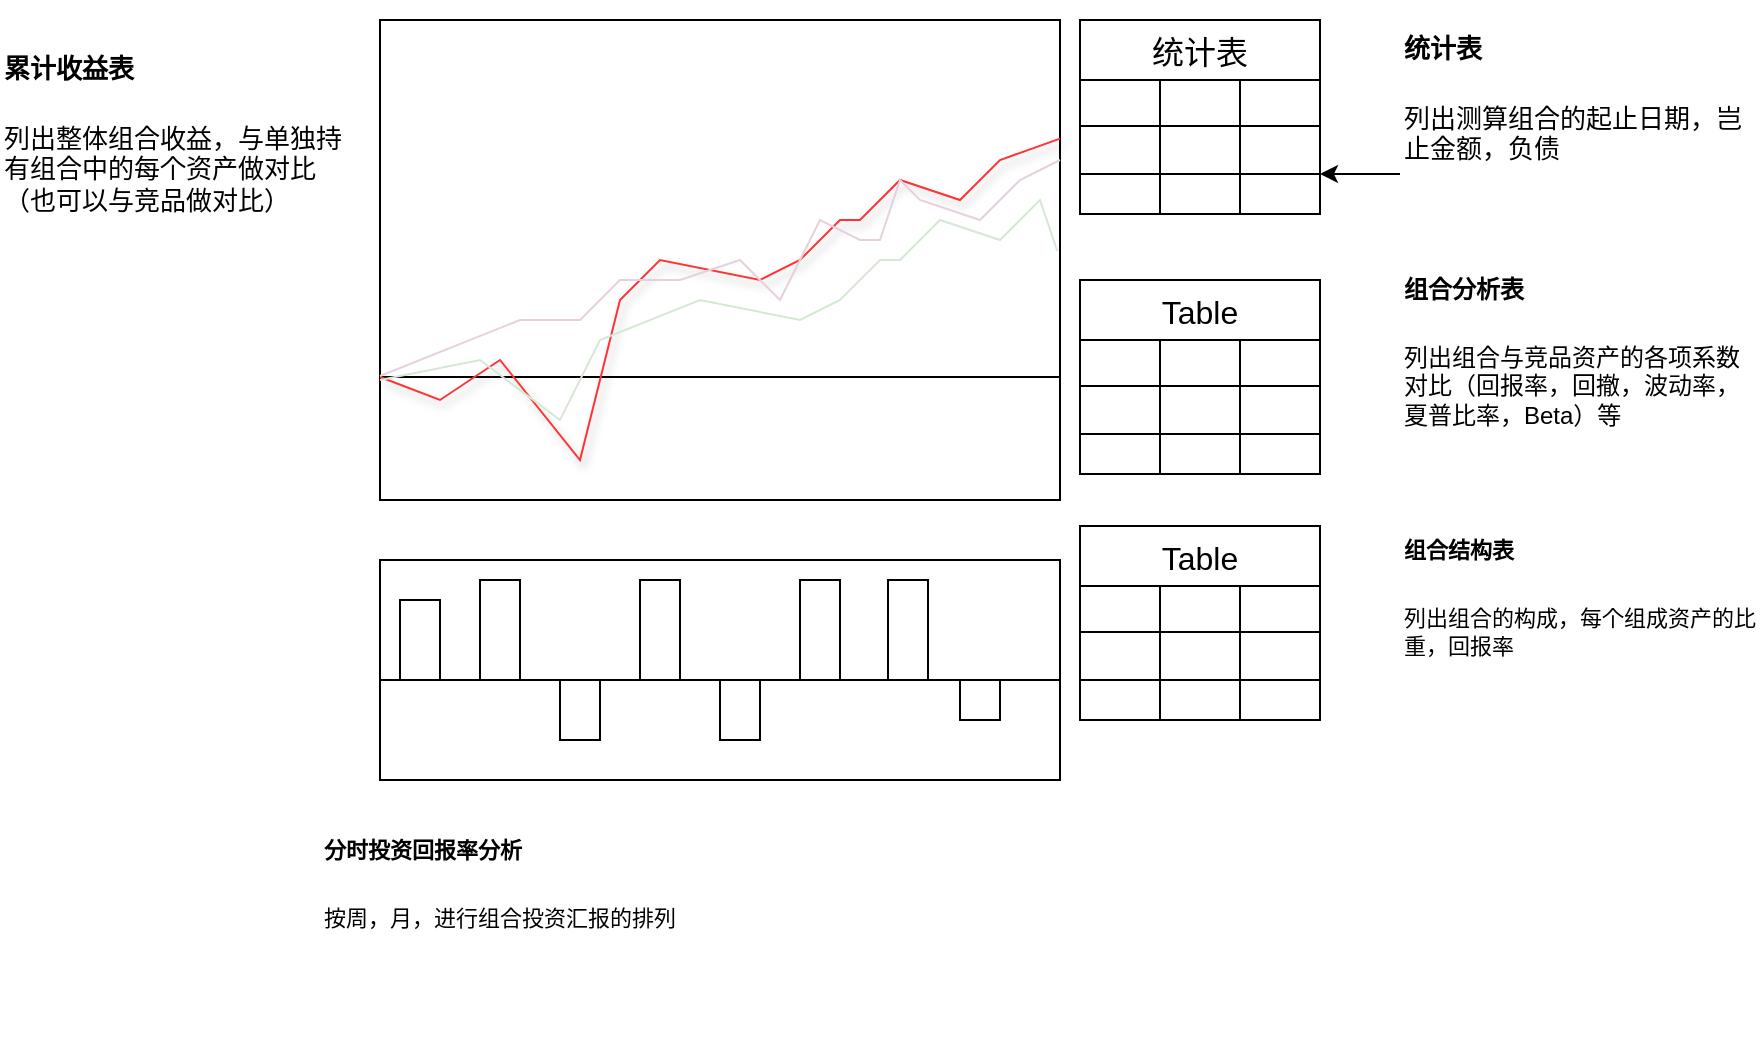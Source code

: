 <mxfile version="26.2.12">
  <diagram name="Page-1" id="thoeQhLaUIlAeaY37Q_6">
    <mxGraphModel dx="1712" dy="518" grid="1" gridSize="10" guides="1" tooltips="1" connect="1" arrows="1" fold="1" page="1" pageScale="1" pageWidth="827" pageHeight="1169" math="0" shadow="0">
      <root>
        <mxCell id="0" />
        <mxCell id="1" parent="0" />
        <mxCell id="1VlmSRWmxTNn3Guo2VhC-105" value="" style="rounded=0;whiteSpace=wrap;html=1;" vertex="1" parent="1">
          <mxGeometry x="150" y="320" width="340" height="110" as="geometry" />
        </mxCell>
        <mxCell id="1VlmSRWmxTNn3Guo2VhC-66" value="统计表" style="shape=table;startSize=30;container=1;collapsible=0;childLayout=tableLayout;strokeColor=default;fontSize=16;" vertex="1" parent="1">
          <mxGeometry x="500" y="50" width="120" height="97" as="geometry" />
        </mxCell>
        <mxCell id="1VlmSRWmxTNn3Guo2VhC-67" value="" style="shape=tableRow;horizontal=0;startSize=0;swimlaneHead=0;swimlaneBody=0;strokeColor=inherit;top=0;left=0;bottom=0;right=0;collapsible=0;dropTarget=0;fillColor=none;points=[[0,0.5],[1,0.5]];portConstraint=eastwest;fontSize=16;" vertex="1" parent="1VlmSRWmxTNn3Guo2VhC-66">
          <mxGeometry y="30" width="120" height="23" as="geometry" />
        </mxCell>
        <mxCell id="1VlmSRWmxTNn3Guo2VhC-68" value="" style="shape=partialRectangle;html=1;whiteSpace=wrap;connectable=0;strokeColor=inherit;overflow=hidden;fillColor=none;top=0;left=0;bottom=0;right=0;pointerEvents=1;fontSize=16;" vertex="1" parent="1VlmSRWmxTNn3Guo2VhC-67">
          <mxGeometry width="40" height="23" as="geometry">
            <mxRectangle width="40" height="23" as="alternateBounds" />
          </mxGeometry>
        </mxCell>
        <mxCell id="1VlmSRWmxTNn3Guo2VhC-69" value="" style="shape=partialRectangle;html=1;whiteSpace=wrap;connectable=0;strokeColor=inherit;overflow=hidden;fillColor=none;top=0;left=0;bottom=0;right=0;pointerEvents=1;fontSize=16;" vertex="1" parent="1VlmSRWmxTNn3Guo2VhC-67">
          <mxGeometry x="40" width="40" height="23" as="geometry">
            <mxRectangle width="40" height="23" as="alternateBounds" />
          </mxGeometry>
        </mxCell>
        <mxCell id="1VlmSRWmxTNn3Guo2VhC-70" value="" style="shape=partialRectangle;html=1;whiteSpace=wrap;connectable=0;strokeColor=inherit;overflow=hidden;fillColor=none;top=0;left=0;bottom=0;right=0;pointerEvents=1;fontSize=16;" vertex="1" parent="1VlmSRWmxTNn3Guo2VhC-67">
          <mxGeometry x="80" width="40" height="23" as="geometry">
            <mxRectangle width="40" height="23" as="alternateBounds" />
          </mxGeometry>
        </mxCell>
        <mxCell id="1VlmSRWmxTNn3Guo2VhC-71" value="" style="shape=tableRow;horizontal=0;startSize=0;swimlaneHead=0;swimlaneBody=0;strokeColor=inherit;top=0;left=0;bottom=0;right=0;collapsible=0;dropTarget=0;fillColor=none;points=[[0,0.5],[1,0.5]];portConstraint=eastwest;fontSize=16;" vertex="1" parent="1VlmSRWmxTNn3Guo2VhC-66">
          <mxGeometry y="53" width="120" height="24" as="geometry" />
        </mxCell>
        <mxCell id="1VlmSRWmxTNn3Guo2VhC-72" value="" style="shape=partialRectangle;html=1;whiteSpace=wrap;connectable=0;strokeColor=inherit;overflow=hidden;fillColor=none;top=0;left=0;bottom=0;right=0;pointerEvents=1;fontSize=16;" vertex="1" parent="1VlmSRWmxTNn3Guo2VhC-71">
          <mxGeometry width="40" height="24" as="geometry">
            <mxRectangle width="40" height="24" as="alternateBounds" />
          </mxGeometry>
        </mxCell>
        <mxCell id="1VlmSRWmxTNn3Guo2VhC-73" value="" style="shape=partialRectangle;html=1;whiteSpace=wrap;connectable=0;strokeColor=inherit;overflow=hidden;fillColor=none;top=0;left=0;bottom=0;right=0;pointerEvents=1;fontSize=16;" vertex="1" parent="1VlmSRWmxTNn3Guo2VhC-71">
          <mxGeometry x="40" width="40" height="24" as="geometry">
            <mxRectangle width="40" height="24" as="alternateBounds" />
          </mxGeometry>
        </mxCell>
        <mxCell id="1VlmSRWmxTNn3Guo2VhC-74" value="" style="shape=partialRectangle;html=1;whiteSpace=wrap;connectable=0;strokeColor=inherit;overflow=hidden;fillColor=none;top=0;left=0;bottom=0;right=0;pointerEvents=1;fontSize=16;" vertex="1" parent="1VlmSRWmxTNn3Guo2VhC-71">
          <mxGeometry x="80" width="40" height="24" as="geometry">
            <mxRectangle width="40" height="24" as="alternateBounds" />
          </mxGeometry>
        </mxCell>
        <mxCell id="1VlmSRWmxTNn3Guo2VhC-75" value="" style="shape=tableRow;horizontal=0;startSize=0;swimlaneHead=0;swimlaneBody=0;strokeColor=inherit;top=0;left=0;bottom=0;right=0;collapsible=0;dropTarget=0;fillColor=none;points=[[0,0.5],[1,0.5]];portConstraint=eastwest;fontSize=16;" vertex="1" parent="1VlmSRWmxTNn3Guo2VhC-66">
          <mxGeometry y="77" width="120" height="20" as="geometry" />
        </mxCell>
        <mxCell id="1VlmSRWmxTNn3Guo2VhC-76" value="" style="shape=partialRectangle;html=1;whiteSpace=wrap;connectable=0;strokeColor=inherit;overflow=hidden;fillColor=none;top=0;left=0;bottom=0;right=0;pointerEvents=1;fontSize=16;" vertex="1" parent="1VlmSRWmxTNn3Guo2VhC-75">
          <mxGeometry width="40" height="20" as="geometry">
            <mxRectangle width="40" height="20" as="alternateBounds" />
          </mxGeometry>
        </mxCell>
        <mxCell id="1VlmSRWmxTNn3Guo2VhC-77" value="" style="shape=partialRectangle;html=1;whiteSpace=wrap;connectable=0;strokeColor=inherit;overflow=hidden;fillColor=none;top=0;left=0;bottom=0;right=0;pointerEvents=1;fontSize=16;" vertex="1" parent="1VlmSRWmxTNn3Guo2VhC-75">
          <mxGeometry x="40" width="40" height="20" as="geometry">
            <mxRectangle width="40" height="20" as="alternateBounds" />
          </mxGeometry>
        </mxCell>
        <mxCell id="1VlmSRWmxTNn3Guo2VhC-78" value="" style="shape=partialRectangle;html=1;whiteSpace=wrap;connectable=0;strokeColor=inherit;overflow=hidden;fillColor=none;top=0;left=0;bottom=0;right=0;pointerEvents=1;fontSize=16;" vertex="1" parent="1VlmSRWmxTNn3Guo2VhC-75">
          <mxGeometry x="80" width="40" height="20" as="geometry">
            <mxRectangle width="40" height="20" as="alternateBounds" />
          </mxGeometry>
        </mxCell>
        <mxCell id="1VlmSRWmxTNn3Guo2VhC-130" value="" style="shape=singleArrow;whiteSpace=wrap;html=1;arrowWidth=0.4;arrowSize=0.4;" vertex="1" parent="1VlmSRWmxTNn3Guo2VhC-75">
          <mxGeometry x="120" width="NaN" height="20" as="geometry">
            <mxRectangle width="NaN" height="20" as="alternateBounds" />
          </mxGeometry>
        </mxCell>
        <mxCell id="1VlmSRWmxTNn3Guo2VhC-79" value="Table" style="shape=table;startSize=30;container=1;collapsible=0;childLayout=tableLayout;strokeColor=default;fontSize=16;" vertex="1" parent="1">
          <mxGeometry x="500" y="303" width="120" height="97" as="geometry" />
        </mxCell>
        <mxCell id="1VlmSRWmxTNn3Guo2VhC-80" value="" style="shape=tableRow;horizontal=0;startSize=0;swimlaneHead=0;swimlaneBody=0;strokeColor=inherit;top=0;left=0;bottom=0;right=0;collapsible=0;dropTarget=0;fillColor=none;points=[[0,0.5],[1,0.5]];portConstraint=eastwest;fontSize=16;" vertex="1" parent="1VlmSRWmxTNn3Guo2VhC-79">
          <mxGeometry y="30" width="120" height="23" as="geometry" />
        </mxCell>
        <mxCell id="1VlmSRWmxTNn3Guo2VhC-81" value="" style="shape=partialRectangle;html=1;whiteSpace=wrap;connectable=0;strokeColor=inherit;overflow=hidden;fillColor=none;top=0;left=0;bottom=0;right=0;pointerEvents=1;fontSize=16;" vertex="1" parent="1VlmSRWmxTNn3Guo2VhC-80">
          <mxGeometry width="40" height="23" as="geometry">
            <mxRectangle width="40" height="23" as="alternateBounds" />
          </mxGeometry>
        </mxCell>
        <mxCell id="1VlmSRWmxTNn3Guo2VhC-82" value="" style="shape=partialRectangle;html=1;whiteSpace=wrap;connectable=0;strokeColor=inherit;overflow=hidden;fillColor=none;top=0;left=0;bottom=0;right=0;pointerEvents=1;fontSize=16;" vertex="1" parent="1VlmSRWmxTNn3Guo2VhC-80">
          <mxGeometry x="40" width="40" height="23" as="geometry">
            <mxRectangle width="40" height="23" as="alternateBounds" />
          </mxGeometry>
        </mxCell>
        <mxCell id="1VlmSRWmxTNn3Guo2VhC-83" value="" style="shape=partialRectangle;html=1;whiteSpace=wrap;connectable=0;strokeColor=inherit;overflow=hidden;fillColor=none;top=0;left=0;bottom=0;right=0;pointerEvents=1;fontSize=16;" vertex="1" parent="1VlmSRWmxTNn3Guo2VhC-80">
          <mxGeometry x="80" width="40" height="23" as="geometry">
            <mxRectangle width="40" height="23" as="alternateBounds" />
          </mxGeometry>
        </mxCell>
        <mxCell id="1VlmSRWmxTNn3Guo2VhC-84" value="" style="shape=tableRow;horizontal=0;startSize=0;swimlaneHead=0;swimlaneBody=0;strokeColor=inherit;top=0;left=0;bottom=0;right=0;collapsible=0;dropTarget=0;fillColor=none;points=[[0,0.5],[1,0.5]];portConstraint=eastwest;fontSize=16;" vertex="1" parent="1VlmSRWmxTNn3Guo2VhC-79">
          <mxGeometry y="53" width="120" height="24" as="geometry" />
        </mxCell>
        <mxCell id="1VlmSRWmxTNn3Guo2VhC-85" value="" style="shape=partialRectangle;html=1;whiteSpace=wrap;connectable=0;strokeColor=inherit;overflow=hidden;fillColor=none;top=0;left=0;bottom=0;right=0;pointerEvents=1;fontSize=16;" vertex="1" parent="1VlmSRWmxTNn3Guo2VhC-84">
          <mxGeometry width="40" height="24" as="geometry">
            <mxRectangle width="40" height="24" as="alternateBounds" />
          </mxGeometry>
        </mxCell>
        <mxCell id="1VlmSRWmxTNn3Guo2VhC-86" value="" style="shape=partialRectangle;html=1;whiteSpace=wrap;connectable=0;strokeColor=inherit;overflow=hidden;fillColor=none;top=0;left=0;bottom=0;right=0;pointerEvents=1;fontSize=16;" vertex="1" parent="1VlmSRWmxTNn3Guo2VhC-84">
          <mxGeometry x="40" width="40" height="24" as="geometry">
            <mxRectangle width="40" height="24" as="alternateBounds" />
          </mxGeometry>
        </mxCell>
        <mxCell id="1VlmSRWmxTNn3Guo2VhC-87" value="" style="shape=partialRectangle;html=1;whiteSpace=wrap;connectable=0;strokeColor=inherit;overflow=hidden;fillColor=none;top=0;left=0;bottom=0;right=0;pointerEvents=1;fontSize=16;" vertex="1" parent="1VlmSRWmxTNn3Guo2VhC-84">
          <mxGeometry x="80" width="40" height="24" as="geometry">
            <mxRectangle width="40" height="24" as="alternateBounds" />
          </mxGeometry>
        </mxCell>
        <mxCell id="1VlmSRWmxTNn3Guo2VhC-88" value="" style="shape=tableRow;horizontal=0;startSize=0;swimlaneHead=0;swimlaneBody=0;strokeColor=inherit;top=0;left=0;bottom=0;right=0;collapsible=0;dropTarget=0;fillColor=none;points=[[0,0.5],[1,0.5]];portConstraint=eastwest;fontSize=16;" vertex="1" parent="1VlmSRWmxTNn3Guo2VhC-79">
          <mxGeometry y="77" width="120" height="20" as="geometry" />
        </mxCell>
        <mxCell id="1VlmSRWmxTNn3Guo2VhC-89" value="" style="shape=partialRectangle;html=1;whiteSpace=wrap;connectable=0;strokeColor=inherit;overflow=hidden;fillColor=none;top=0;left=0;bottom=0;right=0;pointerEvents=1;fontSize=16;" vertex="1" parent="1VlmSRWmxTNn3Guo2VhC-88">
          <mxGeometry width="40" height="20" as="geometry">
            <mxRectangle width="40" height="20" as="alternateBounds" />
          </mxGeometry>
        </mxCell>
        <mxCell id="1VlmSRWmxTNn3Guo2VhC-90" value="" style="shape=partialRectangle;html=1;whiteSpace=wrap;connectable=0;strokeColor=inherit;overflow=hidden;fillColor=none;top=0;left=0;bottom=0;right=0;pointerEvents=1;fontSize=16;" vertex="1" parent="1VlmSRWmxTNn3Guo2VhC-88">
          <mxGeometry x="40" width="40" height="20" as="geometry">
            <mxRectangle width="40" height="20" as="alternateBounds" />
          </mxGeometry>
        </mxCell>
        <mxCell id="1VlmSRWmxTNn3Guo2VhC-91" value="" style="shape=partialRectangle;html=1;whiteSpace=wrap;connectable=0;strokeColor=inherit;overflow=hidden;fillColor=none;top=0;left=0;bottom=0;right=0;pointerEvents=1;fontSize=16;" vertex="1" parent="1VlmSRWmxTNn3Guo2VhC-88">
          <mxGeometry x="80" width="40" height="20" as="geometry">
            <mxRectangle width="40" height="20" as="alternateBounds" />
          </mxGeometry>
        </mxCell>
        <mxCell id="1VlmSRWmxTNn3Guo2VhC-92" value="Table" style="shape=table;startSize=30;container=1;collapsible=0;childLayout=tableLayout;strokeColor=default;fontSize=16;" vertex="1" parent="1">
          <mxGeometry x="500" y="180" width="120" height="97" as="geometry" />
        </mxCell>
        <mxCell id="1VlmSRWmxTNn3Guo2VhC-93" value="" style="shape=tableRow;horizontal=0;startSize=0;swimlaneHead=0;swimlaneBody=0;strokeColor=inherit;top=0;left=0;bottom=0;right=0;collapsible=0;dropTarget=0;fillColor=none;points=[[0,0.5],[1,0.5]];portConstraint=eastwest;fontSize=16;" vertex="1" parent="1VlmSRWmxTNn3Guo2VhC-92">
          <mxGeometry y="30" width="120" height="23" as="geometry" />
        </mxCell>
        <mxCell id="1VlmSRWmxTNn3Guo2VhC-94" value="" style="shape=partialRectangle;html=1;whiteSpace=wrap;connectable=0;strokeColor=inherit;overflow=hidden;fillColor=none;top=0;left=0;bottom=0;right=0;pointerEvents=1;fontSize=16;" vertex="1" parent="1VlmSRWmxTNn3Guo2VhC-93">
          <mxGeometry width="40" height="23" as="geometry">
            <mxRectangle width="40" height="23" as="alternateBounds" />
          </mxGeometry>
        </mxCell>
        <mxCell id="1VlmSRWmxTNn3Guo2VhC-95" value="" style="shape=partialRectangle;html=1;whiteSpace=wrap;connectable=0;strokeColor=inherit;overflow=hidden;fillColor=none;top=0;left=0;bottom=0;right=0;pointerEvents=1;fontSize=16;" vertex="1" parent="1VlmSRWmxTNn3Guo2VhC-93">
          <mxGeometry x="40" width="40" height="23" as="geometry">
            <mxRectangle width="40" height="23" as="alternateBounds" />
          </mxGeometry>
        </mxCell>
        <mxCell id="1VlmSRWmxTNn3Guo2VhC-96" value="" style="shape=partialRectangle;html=1;whiteSpace=wrap;connectable=0;strokeColor=inherit;overflow=hidden;fillColor=none;top=0;left=0;bottom=0;right=0;pointerEvents=1;fontSize=16;" vertex="1" parent="1VlmSRWmxTNn3Guo2VhC-93">
          <mxGeometry x="80" width="40" height="23" as="geometry">
            <mxRectangle width="40" height="23" as="alternateBounds" />
          </mxGeometry>
        </mxCell>
        <mxCell id="1VlmSRWmxTNn3Guo2VhC-97" value="" style="shape=tableRow;horizontal=0;startSize=0;swimlaneHead=0;swimlaneBody=0;strokeColor=inherit;top=0;left=0;bottom=0;right=0;collapsible=0;dropTarget=0;fillColor=none;points=[[0,0.5],[1,0.5]];portConstraint=eastwest;fontSize=16;" vertex="1" parent="1VlmSRWmxTNn3Guo2VhC-92">
          <mxGeometry y="53" width="120" height="24" as="geometry" />
        </mxCell>
        <mxCell id="1VlmSRWmxTNn3Guo2VhC-98" value="" style="shape=partialRectangle;html=1;whiteSpace=wrap;connectable=0;strokeColor=inherit;overflow=hidden;fillColor=none;top=0;left=0;bottom=0;right=0;pointerEvents=1;fontSize=16;" vertex="1" parent="1VlmSRWmxTNn3Guo2VhC-97">
          <mxGeometry width="40" height="24" as="geometry">
            <mxRectangle width="40" height="24" as="alternateBounds" />
          </mxGeometry>
        </mxCell>
        <mxCell id="1VlmSRWmxTNn3Guo2VhC-99" value="" style="shape=partialRectangle;html=1;whiteSpace=wrap;connectable=0;strokeColor=inherit;overflow=hidden;fillColor=none;top=0;left=0;bottom=0;right=0;pointerEvents=1;fontSize=16;" vertex="1" parent="1VlmSRWmxTNn3Guo2VhC-97">
          <mxGeometry x="40" width="40" height="24" as="geometry">
            <mxRectangle width="40" height="24" as="alternateBounds" />
          </mxGeometry>
        </mxCell>
        <mxCell id="1VlmSRWmxTNn3Guo2VhC-100" value="" style="shape=partialRectangle;html=1;whiteSpace=wrap;connectable=0;strokeColor=inherit;overflow=hidden;fillColor=none;top=0;left=0;bottom=0;right=0;pointerEvents=1;fontSize=16;" vertex="1" parent="1VlmSRWmxTNn3Guo2VhC-97">
          <mxGeometry x="80" width="40" height="24" as="geometry">
            <mxRectangle width="40" height="24" as="alternateBounds" />
          </mxGeometry>
        </mxCell>
        <mxCell id="1VlmSRWmxTNn3Guo2VhC-101" value="" style="shape=tableRow;horizontal=0;startSize=0;swimlaneHead=0;swimlaneBody=0;strokeColor=inherit;top=0;left=0;bottom=0;right=0;collapsible=0;dropTarget=0;fillColor=none;points=[[0,0.5],[1,0.5]];portConstraint=eastwest;fontSize=16;" vertex="1" parent="1VlmSRWmxTNn3Guo2VhC-92">
          <mxGeometry y="77" width="120" height="20" as="geometry" />
        </mxCell>
        <mxCell id="1VlmSRWmxTNn3Guo2VhC-102" value="" style="shape=partialRectangle;html=1;whiteSpace=wrap;connectable=0;strokeColor=inherit;overflow=hidden;fillColor=none;top=0;left=0;bottom=0;right=0;pointerEvents=1;fontSize=16;" vertex="1" parent="1VlmSRWmxTNn3Guo2VhC-101">
          <mxGeometry width="40" height="20" as="geometry">
            <mxRectangle width="40" height="20" as="alternateBounds" />
          </mxGeometry>
        </mxCell>
        <mxCell id="1VlmSRWmxTNn3Guo2VhC-103" value="" style="shape=partialRectangle;html=1;whiteSpace=wrap;connectable=0;strokeColor=inherit;overflow=hidden;fillColor=none;top=0;left=0;bottom=0;right=0;pointerEvents=1;fontSize=16;" vertex="1" parent="1VlmSRWmxTNn3Guo2VhC-101">
          <mxGeometry x="40" width="40" height="20" as="geometry">
            <mxRectangle width="40" height="20" as="alternateBounds" />
          </mxGeometry>
        </mxCell>
        <mxCell id="1VlmSRWmxTNn3Guo2VhC-104" value="" style="shape=partialRectangle;html=1;whiteSpace=wrap;connectable=0;strokeColor=inherit;overflow=hidden;fillColor=none;top=0;left=0;bottom=0;right=0;pointerEvents=1;fontSize=16;" vertex="1" parent="1VlmSRWmxTNn3Guo2VhC-101">
          <mxGeometry x="80" width="40" height="20" as="geometry">
            <mxRectangle width="40" height="20" as="alternateBounds" />
          </mxGeometry>
        </mxCell>
        <mxCell id="1VlmSRWmxTNn3Guo2VhC-106" value="" style="rounded=0;whiteSpace=wrap;html=1;" vertex="1" parent="1">
          <mxGeometry x="150" y="50" width="340" height="240" as="geometry" />
        </mxCell>
        <mxCell id="1VlmSRWmxTNn3Guo2VhC-113" value="" style="shape=crossbar;whiteSpace=wrap;html=1;rounded=1;" vertex="1" parent="1">
          <mxGeometry x="150" y="218.5" width="340" height="20" as="geometry" />
        </mxCell>
        <mxCell id="1VlmSRWmxTNn3Guo2VhC-115" value="" style="endArrow=none;html=1;rounded=0;exitX=0;exitY=0.5;exitDx=0;exitDy=0;exitPerimeter=0;strokeColor=#FF3333;shadow=1;" edge="1" parent="1" source="1VlmSRWmxTNn3Guo2VhC-113" target="1VlmSRWmxTNn3Guo2VhC-106">
          <mxGeometry width="50" height="50" relative="1" as="geometry">
            <mxPoint x="360" y="200" as="sourcePoint" />
            <mxPoint x="410" y="150" as="targetPoint" />
            <Array as="points">
              <mxPoint x="180" y="240" />
              <mxPoint x="210" y="220" />
              <mxPoint x="250" y="270" />
              <mxPoint x="270" y="190" />
              <mxPoint x="290" y="170" />
              <mxPoint x="340" y="180" />
              <mxPoint x="360" y="170" />
              <mxPoint x="380" y="150" />
              <mxPoint x="390" y="150" />
              <mxPoint x="410" y="130" />
              <mxPoint x="440" y="140" />
              <mxPoint x="460" y="120" />
            </Array>
          </mxGeometry>
        </mxCell>
        <mxCell id="1VlmSRWmxTNn3Guo2VhC-116" value="" style="endArrow=none;html=1;rounded=0;strokeColor=#E6D0DE;" edge="1" parent="1">
          <mxGeometry width="50" height="50" relative="1" as="geometry">
            <mxPoint x="150" y="228" as="sourcePoint" />
            <mxPoint x="490" y="120" as="targetPoint" />
            <Array as="points">
              <mxPoint x="220" y="200" />
              <mxPoint x="250" y="200" />
              <mxPoint x="270" y="180" />
              <mxPoint x="300" y="180" />
              <mxPoint x="330" y="170" />
              <mxPoint x="350" y="190" />
              <mxPoint x="370" y="150" />
              <mxPoint x="390" y="160" />
              <mxPoint x="400" y="160" />
              <mxPoint x="410" y="130" />
              <mxPoint x="420" y="140" />
              <mxPoint x="450" y="150" />
              <mxPoint x="470" y="130" />
            </Array>
          </mxGeometry>
        </mxCell>
        <mxCell id="1VlmSRWmxTNn3Guo2VhC-117" value="" style="endArrow=none;html=1;rounded=0;strokeColor=#D5E8D4;entryX=0.996;entryY=0.481;entryDx=0;entryDy=0;entryPerimeter=0;" edge="1" parent="1" target="1VlmSRWmxTNn3Guo2VhC-106">
          <mxGeometry width="50" height="50" relative="1" as="geometry">
            <mxPoint x="150" y="230" as="sourcePoint" />
            <mxPoint x="510" y="129" as="targetPoint" />
            <Array as="points">
              <mxPoint x="200" y="220" />
              <mxPoint x="240" y="250" />
              <mxPoint x="260" y="210" />
              <mxPoint x="310" y="190" />
              <mxPoint x="360" y="200" />
              <mxPoint x="380" y="190" />
              <mxPoint x="400" y="170" />
              <mxPoint x="410" y="170" />
              <mxPoint x="430" y="150" />
              <mxPoint x="460" y="160" />
              <mxPoint x="480" y="140" />
            </Array>
          </mxGeometry>
        </mxCell>
        <mxCell id="1VlmSRWmxTNn3Guo2VhC-131" value="" style="edgeStyle=orthogonalEdgeStyle;rounded=0;orthogonalLoop=1;jettySize=auto;html=1;" edge="1" parent="1" source="1VlmSRWmxTNn3Guo2VhC-129" target="1VlmSRWmxTNn3Guo2VhC-130">
          <mxGeometry relative="1" as="geometry" />
        </mxCell>
        <mxCell id="1VlmSRWmxTNn3Guo2VhC-129" value="&lt;h1 style=&quot;margin-top: 0px;&quot;&gt;&lt;font style=&quot;font-size: 13px;&quot;&gt;统计表&lt;/font&gt;&lt;/h1&gt;&lt;div&gt;&lt;font style=&quot;font-size: 13px;&quot;&gt;列出测算组合的起止日期，岂止金额，负债&lt;/font&gt;&lt;/div&gt;" style="text;html=1;whiteSpace=wrap;overflow=hidden;rounded=0;" vertex="1" parent="1">
          <mxGeometry x="660" y="40" width="180" height="120" as="geometry" />
        </mxCell>
        <mxCell id="1VlmSRWmxTNn3Guo2VhC-133" value="&lt;h1 style=&quot;margin-top: 0px;&quot;&gt;&lt;font style=&quot;font-size: 12px;&quot;&gt;组合分析表&lt;/font&gt;&lt;/h1&gt;&lt;div&gt;&lt;font&gt;列出组合与竞品资产的各项系数对比（回报率，回撤，波动率，夏普比率，Beta）等&lt;/font&gt;&lt;/div&gt;" style="text;html=1;whiteSpace=wrap;overflow=hidden;rounded=0;" vertex="1" parent="1">
          <mxGeometry x="660" y="160" width="180" height="120" as="geometry" />
        </mxCell>
        <mxCell id="1VlmSRWmxTNn3Guo2VhC-134" value="&lt;h1 style=&quot;margin-top: 0px;&quot;&gt;&lt;font style=&quot;font-size: 11px;&quot;&gt;组合结构表&lt;/font&gt;&lt;/h1&gt;&lt;div&gt;&lt;font style=&quot;font-size: 11px;&quot;&gt;列出组合的构成，每个组成资产的比重，回报率&lt;/font&gt;&lt;/div&gt;" style="text;html=1;whiteSpace=wrap;overflow=hidden;rounded=0;" vertex="1" parent="1">
          <mxGeometry x="660" y="290" width="180" height="120" as="geometry" />
        </mxCell>
        <mxCell id="1VlmSRWmxTNn3Guo2VhC-135" value="&lt;h1 style=&quot;margin-top: 0px;&quot;&gt;&lt;font style=&quot;font-size: 11px;&quot;&gt;分时投资回报率分析&lt;/font&gt;&lt;/h1&gt;&lt;div&gt;&lt;font style=&quot;font-size: 11px;&quot;&gt;按周，月，进行组合投资汇报的排列&lt;/font&gt;&lt;/div&gt;" style="text;html=1;whiteSpace=wrap;overflow=hidden;rounded=0;" vertex="1" parent="1">
          <mxGeometry x="120" y="440" width="180" height="120" as="geometry" />
        </mxCell>
        <mxCell id="1VlmSRWmxTNn3Guo2VhC-141" value="&lt;h1 style=&quot;margin-top: 0px;&quot;&gt;&lt;span style=&quot;font-size: 13px;&quot;&gt;累计收益表&lt;/span&gt;&lt;/h1&gt;&lt;div&gt;&lt;font style=&quot;font-size: 13px;&quot;&gt;列出整体组合收益，与单独持有组合中的每个资产做对比（也可以与竞品做对比）&lt;/font&gt;&lt;/div&gt;" style="text;html=1;whiteSpace=wrap;overflow=hidden;rounded=0;" vertex="1" parent="1">
          <mxGeometry x="-40" y="50" width="180" height="120" as="geometry" />
        </mxCell>
        <mxCell id="1VlmSRWmxTNn3Guo2VhC-142" value="" style="shape=crossbar;whiteSpace=wrap;html=1;rounded=1;shadow=0;" vertex="1" parent="1">
          <mxGeometry x="150" y="370" width="340" height="20" as="geometry" />
        </mxCell>
        <mxCell id="1VlmSRWmxTNn3Guo2VhC-120" value="" style="rounded=0;whiteSpace=wrap;html=1;" vertex="1" parent="1">
          <mxGeometry x="160" y="340" width="20" height="40" as="geometry" />
        </mxCell>
        <mxCell id="1VlmSRWmxTNn3Guo2VhC-121" value="" style="rounded=0;whiteSpace=wrap;html=1;" vertex="1" parent="1">
          <mxGeometry x="200" y="330" width="20" height="50" as="geometry" />
        </mxCell>
        <mxCell id="1VlmSRWmxTNn3Guo2VhC-122" value="" style="rounded=0;whiteSpace=wrap;html=1;" vertex="1" parent="1">
          <mxGeometry x="240" y="380" width="20" height="30" as="geometry" />
        </mxCell>
        <mxCell id="1VlmSRWmxTNn3Guo2VhC-123" value="" style="rounded=0;whiteSpace=wrap;html=1;" vertex="1" parent="1">
          <mxGeometry x="280" y="330" width="20" height="50" as="geometry" />
        </mxCell>
        <mxCell id="1VlmSRWmxTNn3Guo2VhC-124" value="" style="rounded=0;whiteSpace=wrap;html=1;" vertex="1" parent="1">
          <mxGeometry x="320" y="380" width="20" height="30" as="geometry" />
        </mxCell>
        <mxCell id="1VlmSRWmxTNn3Guo2VhC-125" value="" style="rounded=0;whiteSpace=wrap;html=1;" vertex="1" parent="1">
          <mxGeometry x="360" y="330" width="20" height="50" as="geometry" />
        </mxCell>
        <mxCell id="1VlmSRWmxTNn3Guo2VhC-126" value="" style="rounded=0;whiteSpace=wrap;html=1;" vertex="1" parent="1">
          <mxGeometry x="404" y="330" width="20" height="50" as="geometry" />
        </mxCell>
        <mxCell id="1VlmSRWmxTNn3Guo2VhC-127" value="" style="rounded=0;whiteSpace=wrap;html=1;" vertex="1" parent="1">
          <mxGeometry x="440" y="380" width="20" height="20" as="geometry" />
        </mxCell>
      </root>
    </mxGraphModel>
  </diagram>
</mxfile>
